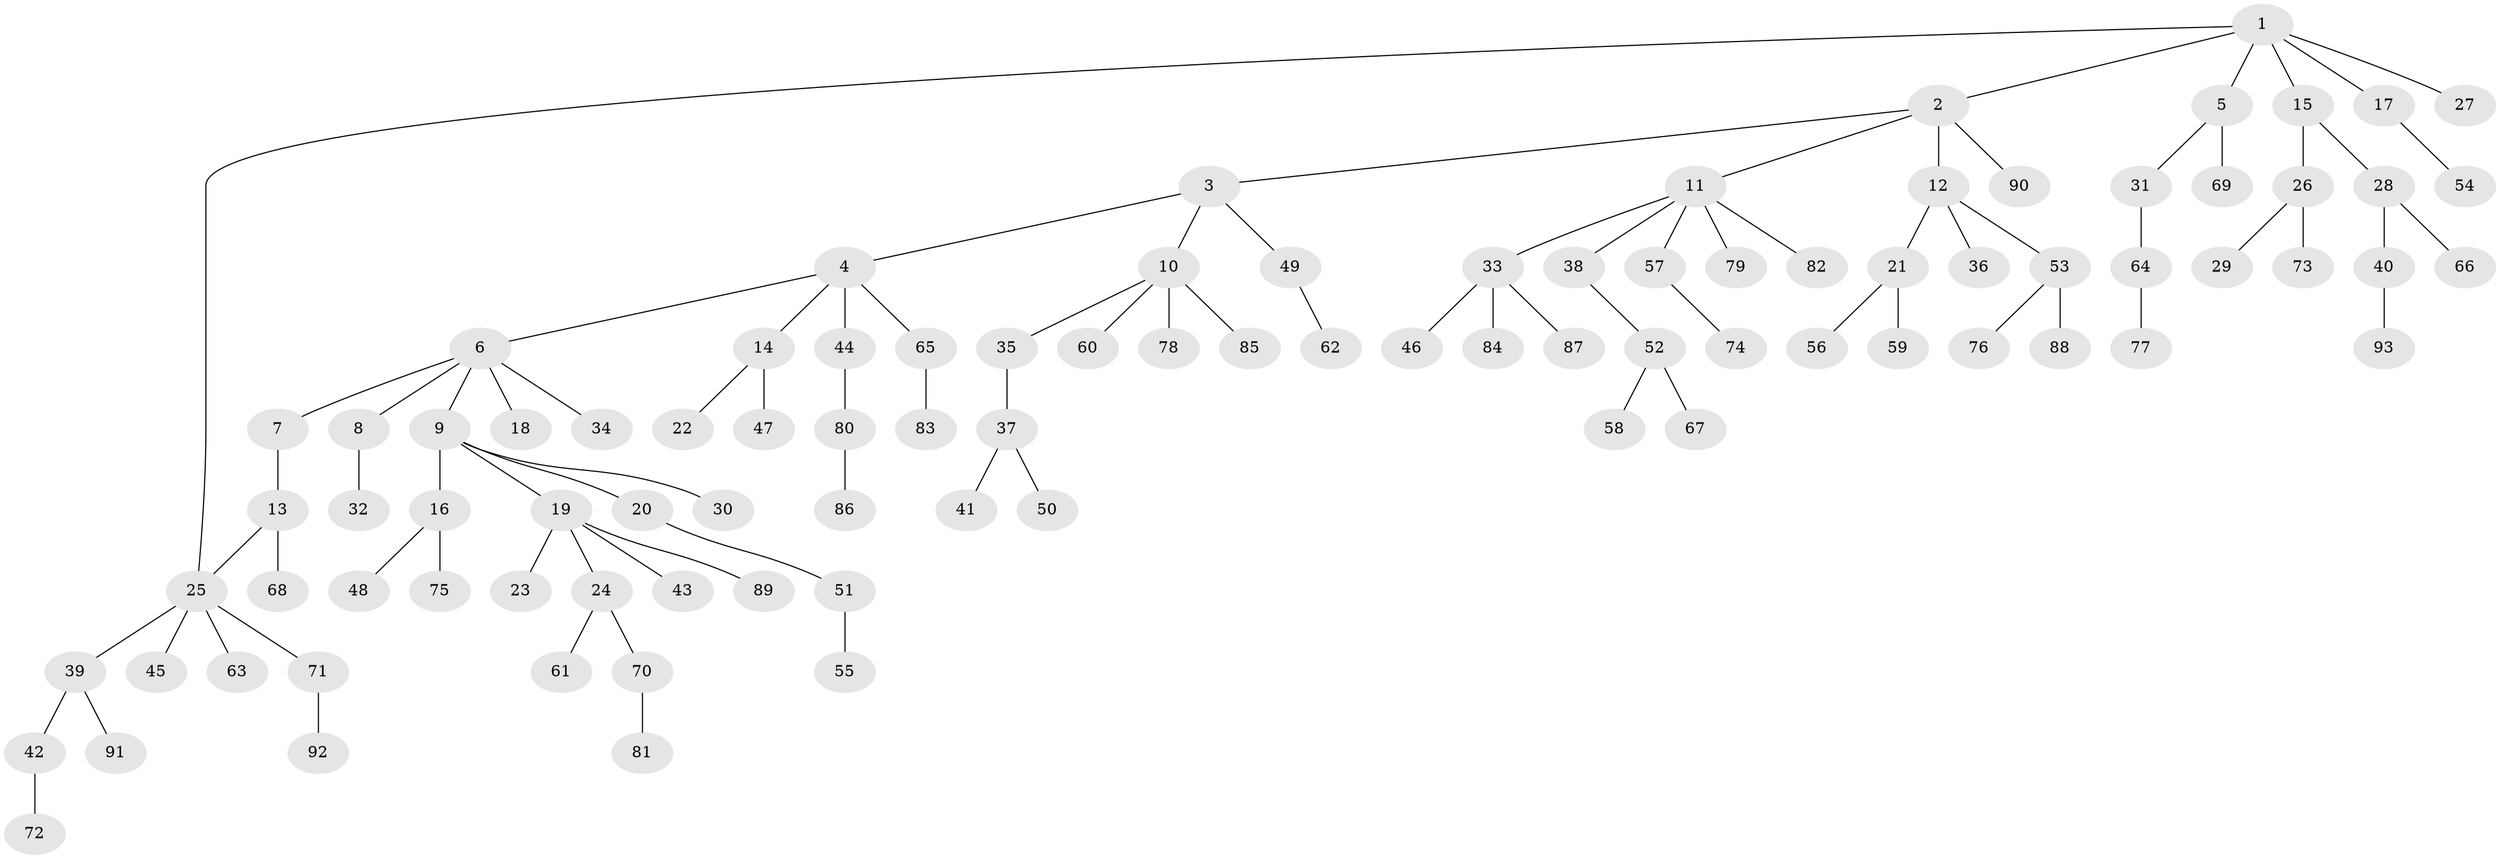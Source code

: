 // coarse degree distribution, {3: 0.0851063829787234, 2: 0.2553191489361702, 4: 0.19148936170212766, 1: 0.46808510638297873}
// Generated by graph-tools (version 1.1) at 2025/36/03/04/25 23:36:11]
// undirected, 93 vertices, 93 edges
graph export_dot {
  node [color=gray90,style=filled];
  1;
  2;
  3;
  4;
  5;
  6;
  7;
  8;
  9;
  10;
  11;
  12;
  13;
  14;
  15;
  16;
  17;
  18;
  19;
  20;
  21;
  22;
  23;
  24;
  25;
  26;
  27;
  28;
  29;
  30;
  31;
  32;
  33;
  34;
  35;
  36;
  37;
  38;
  39;
  40;
  41;
  42;
  43;
  44;
  45;
  46;
  47;
  48;
  49;
  50;
  51;
  52;
  53;
  54;
  55;
  56;
  57;
  58;
  59;
  60;
  61;
  62;
  63;
  64;
  65;
  66;
  67;
  68;
  69;
  70;
  71;
  72;
  73;
  74;
  75;
  76;
  77;
  78;
  79;
  80;
  81;
  82;
  83;
  84;
  85;
  86;
  87;
  88;
  89;
  90;
  91;
  92;
  93;
  1 -- 2;
  1 -- 5;
  1 -- 15;
  1 -- 17;
  1 -- 27;
  1 -- 25;
  2 -- 3;
  2 -- 11;
  2 -- 12;
  2 -- 90;
  3 -- 4;
  3 -- 10;
  3 -- 49;
  4 -- 6;
  4 -- 14;
  4 -- 44;
  4 -- 65;
  5 -- 31;
  5 -- 69;
  6 -- 7;
  6 -- 8;
  6 -- 9;
  6 -- 18;
  6 -- 34;
  7 -- 13;
  8 -- 32;
  9 -- 16;
  9 -- 19;
  9 -- 20;
  9 -- 30;
  10 -- 35;
  10 -- 60;
  10 -- 78;
  10 -- 85;
  11 -- 33;
  11 -- 38;
  11 -- 57;
  11 -- 79;
  11 -- 82;
  12 -- 21;
  12 -- 36;
  12 -- 53;
  13 -- 25;
  13 -- 68;
  14 -- 22;
  14 -- 47;
  15 -- 26;
  15 -- 28;
  16 -- 48;
  16 -- 75;
  17 -- 54;
  19 -- 23;
  19 -- 24;
  19 -- 43;
  19 -- 89;
  20 -- 51;
  21 -- 56;
  21 -- 59;
  24 -- 61;
  24 -- 70;
  25 -- 39;
  25 -- 45;
  25 -- 63;
  25 -- 71;
  26 -- 29;
  26 -- 73;
  28 -- 40;
  28 -- 66;
  31 -- 64;
  33 -- 46;
  33 -- 84;
  33 -- 87;
  35 -- 37;
  37 -- 41;
  37 -- 50;
  38 -- 52;
  39 -- 42;
  39 -- 91;
  40 -- 93;
  42 -- 72;
  44 -- 80;
  49 -- 62;
  51 -- 55;
  52 -- 58;
  52 -- 67;
  53 -- 76;
  53 -- 88;
  57 -- 74;
  64 -- 77;
  65 -- 83;
  70 -- 81;
  71 -- 92;
  80 -- 86;
}
